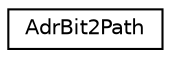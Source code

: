 digraph G
{
  edge [fontname="Helvetica",fontsize="10",labelfontname="Helvetica",labelfontsize="10"];
  node [fontname="Helvetica",fontsize="10",shape=record];
  rankdir=LR;
  Node1 [label="AdrBit2Path",height=0.2,width=0.4,color="black", fillcolor="white", style="filled",URL="$dc/d19/structAdrBit2Path.html"];
}
